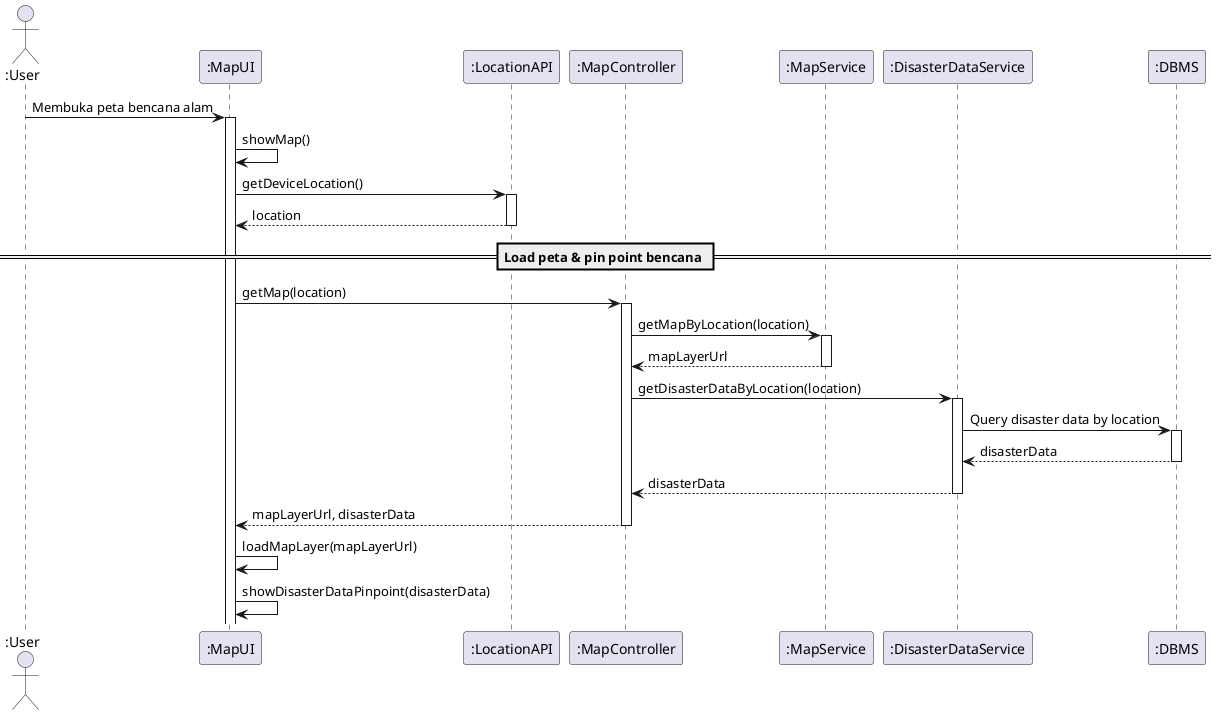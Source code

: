 @startuml SD-MAP-001 - Melihat peta bencana

actor ":User" as user
participant ":MapUI" as view
participant ":LocationAPI" as locationApi
participant ":MapController" as controller
participant ":MapService" as mapService
participant ":DisasterDataService" as disasterDataService
participant ":DBMS" as db

user -> view ++: Membuka peta bencana alam
view -> view: showMap()

view -> locationApi ++: getDeviceLocation()
  return location

== Load peta & pin point bencana ==

view -> controller ++: getMap(location)
  controller -> mapService ++: getMapByLocation(location)
    return mapLayerUrl
  
  controller -> disasterDataService ++: getDisasterDataByLocation(location)
    disasterDataService -> db ++: Query disaster data by location
      return disasterData
    return disasterData
  return mapLayerUrl, disasterData

view -> view: loadMapLayer(mapLayerUrl)
view -> view: showDisasterDataPinpoint(disasterData)